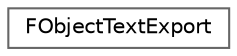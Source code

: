 digraph "Graphical Class Hierarchy"
{
 // INTERACTIVE_SVG=YES
 // LATEX_PDF_SIZE
  bgcolor="transparent";
  edge [fontname=Helvetica,fontsize=10,labelfontname=Helvetica,labelfontsize=10];
  node [fontname=Helvetica,fontsize=10,shape=box,height=0.2,width=0.4];
  rankdir="LR";
  Node0 [id="Node000000",label="FObjectTextExport",height=0.2,width=0.4,color="grey40", fillcolor="white", style="filled",URL="$d4/d7c/structFObjectTextExport.html",tooltip="Simple wrapper around a FObjectExport which does the text asset specific serialization of export data..."];
}
